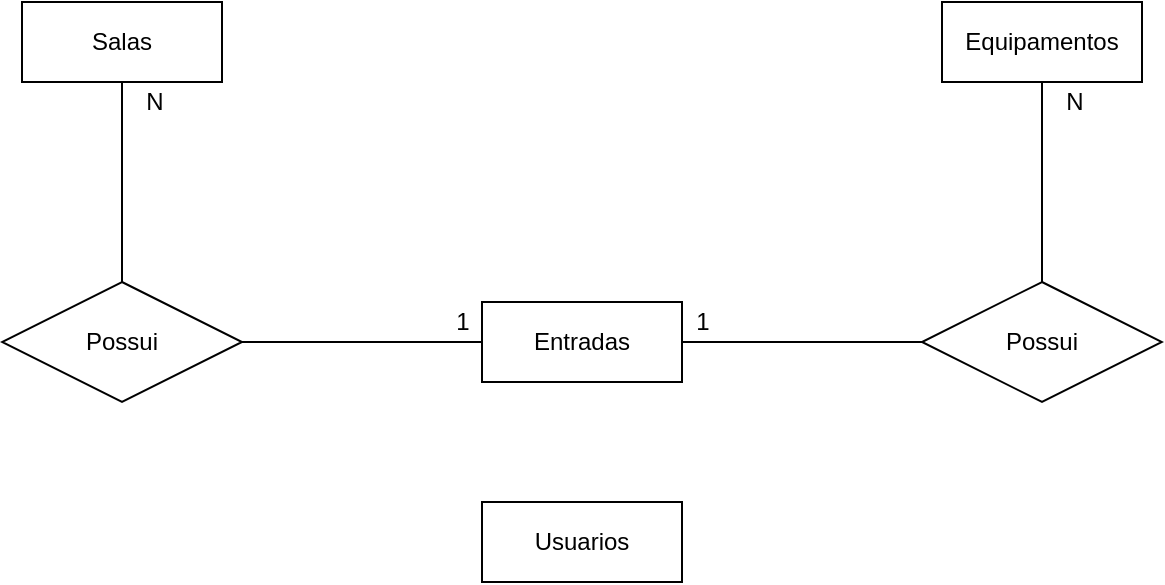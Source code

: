 <mxfile version="14.9.4" type="device" pages="2"><diagram id="EhGjlhVjRYMuVPQfZodZ" name="Conceitual"><mxGraphModel dx="1422" dy="780" grid="1" gridSize="10" guides="1" tooltips="1" connect="1" arrows="1" fold="1" page="1" pageScale="1" pageWidth="827" pageHeight="1169" math="0" shadow="0"><root><mxCell id="0"/><mxCell id="1" parent="0"/><mxCell id="Q-w7nccQl7MX7sNB38M4-11" style="edgeStyle=orthogonalEdgeStyle;rounded=0;orthogonalLoop=1;jettySize=auto;html=1;exitX=0.5;exitY=1;exitDx=0;exitDy=0;endArrow=none;endFill=0;" parent="1" source="S2VCLomtMEfEHiZBraln-1" target="Q-w7nccQl7MX7sNB38M4-8" edge="1"><mxGeometry relative="1" as="geometry"/></mxCell><mxCell id="S2VCLomtMEfEHiZBraln-1" value="Salas" style="whiteSpace=wrap;html=1;align=center;" parent="1" vertex="1"><mxGeometry x="134" y="280" width="100" height="40" as="geometry"/></mxCell><mxCell id="S2VCLomtMEfEHiZBraln-2" value="Equipamentos" style="whiteSpace=wrap;html=1;align=center;" parent="1" vertex="1"><mxGeometry x="594" y="280" width="100" height="40" as="geometry"/></mxCell><mxCell id="S2VCLomtMEfEHiZBraln-3" value="Usuarios" style="whiteSpace=wrap;html=1;align=center;" parent="1" vertex="1"><mxGeometry x="364" y="530" width="100" height="40" as="geometry"/></mxCell><mxCell id="Q-w7nccQl7MX7sNB38M4-12" style="edgeStyle=orthogonalEdgeStyle;rounded=0;orthogonalLoop=1;jettySize=auto;html=1;exitX=1;exitY=0.5;exitDx=0;exitDy=0;entryX=0;entryY=0.5;entryDx=0;entryDy=0;endArrow=none;endFill=0;" parent="1" source="Q-w7nccQl7MX7sNB38M4-8" target="Q-w7nccQl7MX7sNB38M4-10" edge="1"><mxGeometry relative="1" as="geometry"/></mxCell><mxCell id="Q-w7nccQl7MX7sNB38M4-8" value="Possui" style="shape=rhombus;perimeter=rhombusPerimeter;whiteSpace=wrap;html=1;align=center;" parent="1" vertex="1"><mxGeometry x="124" y="420" width="120" height="60" as="geometry"/></mxCell><mxCell id="Q-w7nccQl7MX7sNB38M4-14" style="edgeStyle=orthogonalEdgeStyle;rounded=0;orthogonalLoop=1;jettySize=auto;html=1;exitX=0.5;exitY=0;exitDx=0;exitDy=0;endArrow=none;endFill=0;" parent="1" source="Q-w7nccQl7MX7sNB38M4-9" target="S2VCLomtMEfEHiZBraln-2" edge="1"><mxGeometry relative="1" as="geometry"/></mxCell><mxCell id="Q-w7nccQl7MX7sNB38M4-9" value="Possui" style="shape=rhombus;perimeter=rhombusPerimeter;whiteSpace=wrap;html=1;align=center;" parent="1" vertex="1"><mxGeometry x="584" y="420" width="120" height="60" as="geometry"/></mxCell><mxCell id="Q-w7nccQl7MX7sNB38M4-13" style="edgeStyle=orthogonalEdgeStyle;rounded=0;orthogonalLoop=1;jettySize=auto;html=1;exitX=1;exitY=0.5;exitDx=0;exitDy=0;endArrow=none;endFill=0;" parent="1" source="Q-w7nccQl7MX7sNB38M4-10" target="Q-w7nccQl7MX7sNB38M4-9" edge="1"><mxGeometry relative="1" as="geometry"/></mxCell><mxCell id="Q-w7nccQl7MX7sNB38M4-10" value="Entradas" style="whiteSpace=wrap;html=1;align=center;" parent="1" vertex="1"><mxGeometry x="364" y="430" width="100" height="40" as="geometry"/></mxCell><mxCell id="Q-w7nccQl7MX7sNB38M4-15" value="N" style="text;html=1;align=center;verticalAlign=middle;resizable=0;points=[];autosize=1;strokeColor=none;" parent="1" vertex="1"><mxGeometry x="190" y="320" width="20" height="20" as="geometry"/></mxCell><mxCell id="Q-w7nccQl7MX7sNB38M4-16" value="N" style="text;html=1;align=center;verticalAlign=middle;resizable=0;points=[];autosize=1;strokeColor=none;" parent="1" vertex="1"><mxGeometry x="650" y="320" width="20" height="20" as="geometry"/></mxCell><mxCell id="Q-w7nccQl7MX7sNB38M4-17" value="1" style="text;html=1;align=center;verticalAlign=middle;resizable=0;points=[];autosize=1;strokeColor=none;" parent="1" vertex="1"><mxGeometry x="344" y="430" width="20" height="20" as="geometry"/></mxCell><mxCell id="Q-w7nccQl7MX7sNB38M4-18" value="1" style="text;html=1;align=center;verticalAlign=middle;resizable=0;points=[];autosize=1;strokeColor=none;" parent="1" vertex="1"><mxGeometry x="464" y="430" width="20" height="20" as="geometry"/></mxCell></root></mxGraphModel></diagram><diagram id="_S83LHhtalfi880O7zvO" name="Lógico"><mxGraphModel dx="1422" dy="780" grid="1" gridSize="10" guides="1" tooltips="1" connect="1" arrows="1" fold="1" page="1" pageScale="1" pageWidth="827" pageHeight="1169" math="0" shadow="0"><root><mxCell id="_rmVbJW2BwgXVWROn8iZ-0"/><mxCell id="_rmVbJW2BwgXVWROn8iZ-1" parent="_rmVbJW2BwgXVWROn8iZ-0"/><mxCell id="_rmVbJW2BwgXVWROn8iZ-2" value="Salas" style="shape=table;startSize=30;container=1;collapsible=1;childLayout=tableLayout;fixedRows=1;rowLines=0;fontStyle=1;align=center;resizeLast=1;" parent="_rmVbJW2BwgXVWROn8iZ-1" vertex="1"><mxGeometry x="100" y="200" width="180" height="240" as="geometry"/></mxCell><mxCell id="_rmVbJW2BwgXVWROn8iZ-3" value="" style="shape=partialRectangle;collapsible=0;dropTarget=0;pointerEvents=0;fillColor=none;top=0;left=0;bottom=1;right=0;points=[[0,0.5],[1,0.5]];portConstraint=eastwest;" parent="_rmVbJW2BwgXVWROn8iZ-2" vertex="1"><mxGeometry y="30" width="180" height="30" as="geometry"/></mxCell><mxCell id="_rmVbJW2BwgXVWROn8iZ-4" value="PK" style="shape=partialRectangle;connectable=0;fillColor=none;top=0;left=0;bottom=0;right=0;fontStyle=1;overflow=hidden;" parent="_rmVbJW2BwgXVWROn8iZ-3" vertex="1"><mxGeometry width="30" height="30" as="geometry"/></mxCell><mxCell id="_rmVbJW2BwgXVWROn8iZ-5" value="idSala" style="shape=partialRectangle;connectable=0;fillColor=none;top=0;left=0;bottom=0;right=0;align=left;spacingLeft=6;fontStyle=5;overflow=hidden;" parent="_rmVbJW2BwgXVWROn8iZ-3" vertex="1"><mxGeometry x="30" width="150" height="30" as="geometry"/></mxCell><mxCell id="_rmVbJW2BwgXVWROn8iZ-6" value="" style="shape=partialRectangle;collapsible=0;dropTarget=0;pointerEvents=0;fillColor=none;top=0;left=0;bottom=0;right=0;points=[[0,0.5],[1,0.5]];portConstraint=eastwest;" parent="_rmVbJW2BwgXVWROn8iZ-2" vertex="1"><mxGeometry y="60" width="180" height="30" as="geometry"/></mxCell><mxCell id="_rmVbJW2BwgXVWROn8iZ-7" value="" style="shape=partialRectangle;connectable=0;fillColor=none;top=0;left=0;bottom=0;right=0;editable=1;overflow=hidden;" parent="_rmVbJW2BwgXVWROn8iZ-6" vertex="1"><mxGeometry width="30" height="30" as="geometry"/></mxCell><mxCell id="_rmVbJW2BwgXVWROn8iZ-8" value="instituicao" style="shape=partialRectangle;connectable=0;fillColor=none;top=0;left=0;bottom=0;right=0;align=left;spacingLeft=6;overflow=hidden;" parent="_rmVbJW2BwgXVWROn8iZ-6" vertex="1"><mxGeometry x="30" width="150" height="30" as="geometry"/></mxCell><mxCell id="I936xZA9KLjqquapIo6g-0" value="" style="shape=partialRectangle;collapsible=0;dropTarget=0;pointerEvents=0;fillColor=none;top=0;left=0;bottom=0;right=0;points=[[0,0.5],[1,0.5]];portConstraint=eastwest;" vertex="1" parent="_rmVbJW2BwgXVWROn8iZ-2"><mxGeometry y="90" width="180" height="30" as="geometry"/></mxCell><mxCell id="I936xZA9KLjqquapIo6g-1" value="" style="shape=partialRectangle;connectable=0;fillColor=none;top=0;left=0;bottom=0;right=0;editable=1;overflow=hidden;" vertex="1" parent="I936xZA9KLjqquapIo6g-0"><mxGeometry width="30" height="30" as="geometry"/></mxCell><mxCell id="I936xZA9KLjqquapIo6g-2" value="andar" style="shape=partialRectangle;connectable=0;fillColor=none;top=0;left=0;bottom=0;right=0;align=left;spacingLeft=6;overflow=hidden;" vertex="1" parent="I936xZA9KLjqquapIo6g-0"><mxGeometry x="30" width="150" height="30" as="geometry"/></mxCell><mxCell id="_rmVbJW2BwgXVWROn8iZ-9" value="" style="shape=partialRectangle;collapsible=0;dropTarget=0;pointerEvents=0;fillColor=none;top=0;left=0;bottom=0;right=0;points=[[0,0.5],[1,0.5]];portConstraint=eastwest;" parent="_rmVbJW2BwgXVWROn8iZ-2" vertex="1"><mxGeometry y="120" width="180" height="30" as="geometry"/></mxCell><mxCell id="_rmVbJW2BwgXVWROn8iZ-10" value="" style="shape=partialRectangle;connectable=0;fillColor=none;top=0;left=0;bottom=0;right=0;editable=1;overflow=hidden;" parent="_rmVbJW2BwgXVWROn8iZ-9" vertex="1"><mxGeometry width="30" height="30" as="geometry"/></mxCell><mxCell id="_rmVbJW2BwgXVWROn8iZ-11" value="nome" style="shape=partialRectangle;connectable=0;fillColor=none;top=0;left=0;bottom=0;right=0;align=left;spacingLeft=6;overflow=hidden;" parent="_rmVbJW2BwgXVWROn8iZ-9" vertex="1"><mxGeometry x="30" width="150" height="30" as="geometry"/></mxCell><mxCell id="_rmVbJW2BwgXVWROn8iZ-12" value="" style="shape=partialRectangle;collapsible=0;dropTarget=0;pointerEvents=0;fillColor=none;top=0;left=0;bottom=0;right=0;points=[[0,0.5],[1,0.5]];portConstraint=eastwest;" parent="_rmVbJW2BwgXVWROn8iZ-2" vertex="1"><mxGeometry y="150" width="180" height="30" as="geometry"/></mxCell><mxCell id="_rmVbJW2BwgXVWROn8iZ-13" value="" style="shape=partialRectangle;connectable=0;fillColor=none;top=0;left=0;bottom=0;right=0;editable=1;overflow=hidden;" parent="_rmVbJW2BwgXVWROn8iZ-12" vertex="1"><mxGeometry width="30" height="30" as="geometry"/></mxCell><mxCell id="_rmVbJW2BwgXVWROn8iZ-14" value="metragemSala" style="shape=partialRectangle;connectable=0;fillColor=none;top=0;left=0;bottom=0;right=0;align=left;spacingLeft=6;overflow=hidden;" parent="_rmVbJW2BwgXVWROn8iZ-12" vertex="1"><mxGeometry x="30" width="150" height="30" as="geometry"/></mxCell><mxCell id="I936xZA9KLjqquapIo6g-3" value="" style="shape=partialRectangle;collapsible=0;dropTarget=0;pointerEvents=0;fillColor=none;top=0;left=0;bottom=0;right=0;points=[[0,0.5],[1,0.5]];portConstraint=eastwest;" vertex="1" parent="_rmVbJW2BwgXVWROn8iZ-2"><mxGeometry y="180" width="180" height="30" as="geometry"/></mxCell><mxCell id="I936xZA9KLjqquapIo6g-4" value="" style="shape=partialRectangle;connectable=0;fillColor=none;top=0;left=0;bottom=0;right=0;editable=1;overflow=hidden;" vertex="1" parent="I936xZA9KLjqquapIo6g-3"><mxGeometry width="30" height="30" as="geometry"/></mxCell><mxCell id="I936xZA9KLjqquapIo6g-5" value="cep" style="shape=partialRectangle;connectable=0;fillColor=none;top=0;left=0;bottom=0;right=0;align=left;spacingLeft=6;overflow=hidden;" vertex="1" parent="I936xZA9KLjqquapIo6g-3"><mxGeometry x="30" width="150" height="30" as="geometry"/></mxCell><mxCell id="I936xZA9KLjqquapIo6g-6" value="" style="shape=partialRectangle;collapsible=0;dropTarget=0;pointerEvents=0;fillColor=none;top=0;left=0;bottom=0;right=0;points=[[0,0.5],[1,0.5]];portConstraint=eastwest;" vertex="1" parent="_rmVbJW2BwgXVWROn8iZ-2"><mxGeometry y="210" width="180" height="30" as="geometry"/></mxCell><mxCell id="I936xZA9KLjqquapIo6g-7" value="" style="shape=partialRectangle;connectable=0;fillColor=none;top=0;left=0;bottom=0;right=0;editable=1;overflow=hidden;" vertex="1" parent="I936xZA9KLjqquapIo6g-6"><mxGeometry width="30" height="30" as="geometry"/></mxCell><mxCell id="I936xZA9KLjqquapIo6g-8" value="telefone" style="shape=partialRectangle;connectable=0;fillColor=none;top=0;left=0;bottom=0;right=0;align=left;spacingLeft=6;overflow=hidden;" vertex="1" parent="I936xZA9KLjqquapIo6g-6"><mxGeometry x="30" width="150" height="30" as="geometry"/></mxCell><mxCell id="_rmVbJW2BwgXVWROn8iZ-15" value="Usuarios" style="shape=table;startSize=30;container=1;collapsible=1;childLayout=tableLayout;fixedRows=1;rowLines=0;fontStyle=1;align=center;resizeLast=1;" parent="_rmVbJW2BwgXVWROn8iZ-1" vertex="1"><mxGeometry x="100" y="460" width="180" height="150" as="geometry"/></mxCell><mxCell id="_rmVbJW2BwgXVWROn8iZ-16" value="" style="shape=partialRectangle;collapsible=0;dropTarget=0;pointerEvents=0;fillColor=none;top=0;left=0;bottom=1;right=0;points=[[0,0.5],[1,0.5]];portConstraint=eastwest;" parent="_rmVbJW2BwgXVWROn8iZ-15" vertex="1"><mxGeometry y="30" width="180" height="30" as="geometry"/></mxCell><mxCell id="_rmVbJW2BwgXVWROn8iZ-17" value="PK" style="shape=partialRectangle;connectable=0;fillColor=none;top=0;left=0;bottom=0;right=0;fontStyle=1;overflow=hidden;" parent="_rmVbJW2BwgXVWROn8iZ-16" vertex="1"><mxGeometry width="30" height="30" as="geometry"/></mxCell><mxCell id="_rmVbJW2BwgXVWROn8iZ-18" value="idUsuario" style="shape=partialRectangle;connectable=0;fillColor=none;top=0;left=0;bottom=0;right=0;align=left;spacingLeft=6;fontStyle=5;overflow=hidden;" parent="_rmVbJW2BwgXVWROn8iZ-16" vertex="1"><mxGeometry x="30" width="150" height="30" as="geometry"/></mxCell><mxCell id="_rmVbJW2BwgXVWROn8iZ-19" value="" style="shape=partialRectangle;collapsible=0;dropTarget=0;pointerEvents=0;fillColor=none;top=0;left=0;bottom=0;right=0;points=[[0,0.5],[1,0.5]];portConstraint=eastwest;" parent="_rmVbJW2BwgXVWROn8iZ-15" vertex="1"><mxGeometry y="60" width="180" height="30" as="geometry"/></mxCell><mxCell id="_rmVbJW2BwgXVWROn8iZ-20" value="" style="shape=partialRectangle;connectable=0;fillColor=none;top=0;left=0;bottom=0;right=0;editable=1;overflow=hidden;" parent="_rmVbJW2BwgXVWROn8iZ-19" vertex="1"><mxGeometry width="30" height="30" as="geometry"/></mxCell><mxCell id="_rmVbJW2BwgXVWROn8iZ-21" value="email" style="shape=partialRectangle;connectable=0;fillColor=none;top=0;left=0;bottom=0;right=0;align=left;spacingLeft=6;overflow=hidden;" parent="_rmVbJW2BwgXVWROn8iZ-19" vertex="1"><mxGeometry x="30" width="150" height="30" as="geometry"/></mxCell><mxCell id="_rmVbJW2BwgXVWROn8iZ-22" value="" style="shape=partialRectangle;collapsible=0;dropTarget=0;pointerEvents=0;fillColor=none;top=0;left=0;bottom=0;right=0;points=[[0,0.5],[1,0.5]];portConstraint=eastwest;" parent="_rmVbJW2BwgXVWROn8iZ-15" vertex="1"><mxGeometry y="90" width="180" height="30" as="geometry"/></mxCell><mxCell id="_rmVbJW2BwgXVWROn8iZ-23" value="" style="shape=partialRectangle;connectable=0;fillColor=none;top=0;left=0;bottom=0;right=0;editable=1;overflow=hidden;" parent="_rmVbJW2BwgXVWROn8iZ-22" vertex="1"><mxGeometry width="30" height="30" as="geometry"/></mxCell><mxCell id="_rmVbJW2BwgXVWROn8iZ-24" value="senha" style="shape=partialRectangle;connectable=0;fillColor=none;top=0;left=0;bottom=0;right=0;align=left;spacingLeft=6;overflow=hidden;" parent="_rmVbJW2BwgXVWROn8iZ-22" vertex="1"><mxGeometry x="30" width="150" height="30" as="geometry"/></mxCell><mxCell id="_rmVbJW2BwgXVWROn8iZ-25" value="" style="shape=partialRectangle;collapsible=0;dropTarget=0;pointerEvents=0;fillColor=none;top=0;left=0;bottom=0;right=0;points=[[0,0.5],[1,0.5]];portConstraint=eastwest;" parent="_rmVbJW2BwgXVWROn8iZ-15" vertex="1"><mxGeometry y="120" width="180" height="30" as="geometry"/></mxCell><mxCell id="_rmVbJW2BwgXVWROn8iZ-26" value="" style="shape=partialRectangle;connectable=0;fillColor=none;top=0;left=0;bottom=0;right=0;editable=1;overflow=hidden;" parent="_rmVbJW2BwgXVWROn8iZ-25" vertex="1"><mxGeometry width="30" height="30" as="geometry"/></mxCell><mxCell id="_rmVbJW2BwgXVWROn8iZ-27" value="nome" style="shape=partialRectangle;connectable=0;fillColor=none;top=0;left=0;bottom=0;right=0;align=left;spacingLeft=6;overflow=hidden;" parent="_rmVbJW2BwgXVWROn8iZ-25" vertex="1"><mxGeometry x="30" width="150" height="30" as="geometry"/></mxCell><mxCell id="_rmVbJW2BwgXVWROn8iZ-28" value="Equipamentos" style="shape=table;startSize=30;container=1;collapsible=1;childLayout=tableLayout;fixedRows=1;rowLines=0;fontStyle=1;align=center;resizeLast=1;" parent="_rmVbJW2BwgXVWROn8iZ-1" vertex="1"><mxGeometry x="600" y="200" width="180" height="240" as="geometry"/></mxCell><mxCell id="_rmVbJW2BwgXVWROn8iZ-29" value="" style="shape=partialRectangle;collapsible=0;dropTarget=0;pointerEvents=0;fillColor=none;top=0;left=0;bottom=1;right=0;points=[[0,0.5],[1,0.5]];portConstraint=eastwest;" parent="_rmVbJW2BwgXVWROn8iZ-28" vertex="1"><mxGeometry y="30" width="180" height="30" as="geometry"/></mxCell><mxCell id="_rmVbJW2BwgXVWROn8iZ-30" value="PK" style="shape=partialRectangle;connectable=0;fillColor=none;top=0;left=0;bottom=0;right=0;fontStyle=1;overflow=hidden;" parent="_rmVbJW2BwgXVWROn8iZ-29" vertex="1"><mxGeometry width="30" height="30" as="geometry"/></mxCell><mxCell id="_rmVbJW2BwgXVWROn8iZ-31" value="idEquipamento" style="shape=partialRectangle;connectable=0;fillColor=none;top=0;left=0;bottom=0;right=0;align=left;spacingLeft=6;fontStyle=5;overflow=hidden;" parent="_rmVbJW2BwgXVWROn8iZ-29" vertex="1"><mxGeometry x="30" width="150" height="30" as="geometry"/></mxCell><mxCell id="_rmVbJW2BwgXVWROn8iZ-32" value="" style="shape=partialRectangle;collapsible=0;dropTarget=0;pointerEvents=0;fillColor=none;top=0;left=0;bottom=0;right=0;points=[[0,0.5],[1,0.5]];portConstraint=eastwest;" parent="_rmVbJW2BwgXVWROn8iZ-28" vertex="1"><mxGeometry y="60" width="180" height="30" as="geometry"/></mxCell><mxCell id="_rmVbJW2BwgXVWROn8iZ-33" value="" style="shape=partialRectangle;connectable=0;fillColor=none;top=0;left=0;bottom=0;right=0;editable=1;overflow=hidden;" parent="_rmVbJW2BwgXVWROn8iZ-32" vertex="1"><mxGeometry width="30" height="30" as="geometry"/></mxCell><mxCell id="_rmVbJW2BwgXVWROn8iZ-34" value="marca" style="shape=partialRectangle;connectable=0;fillColor=none;top=0;left=0;bottom=0;right=0;align=left;spacingLeft=6;overflow=hidden;" parent="_rmVbJW2BwgXVWROn8iZ-32" vertex="1"><mxGeometry x="30" width="150" height="30" as="geometry"/></mxCell><mxCell id="_rmVbJW2BwgXVWROn8iZ-35" value="" style="shape=partialRectangle;collapsible=0;dropTarget=0;pointerEvents=0;fillColor=none;top=0;left=0;bottom=0;right=0;points=[[0,0.5],[1,0.5]];portConstraint=eastwest;" parent="_rmVbJW2BwgXVWROn8iZ-28" vertex="1"><mxGeometry y="90" width="180" height="30" as="geometry"/></mxCell><mxCell id="_rmVbJW2BwgXVWROn8iZ-36" value="" style="shape=partialRectangle;connectable=0;fillColor=none;top=0;left=0;bottom=0;right=0;editable=1;overflow=hidden;" parent="_rmVbJW2BwgXVWROn8iZ-35" vertex="1"><mxGeometry width="30" height="30" as="geometry"/></mxCell><mxCell id="_rmVbJW2BwgXVWROn8iZ-37" value="tipoEquipamento" style="shape=partialRectangle;connectable=0;fillColor=none;top=0;left=0;bottom=0;right=0;align=left;spacingLeft=6;overflow=hidden;" parent="_rmVbJW2BwgXVWROn8iZ-35" vertex="1"><mxGeometry x="30" width="150" height="30" as="geometry"/></mxCell><mxCell id="_rmVbJW2BwgXVWROn8iZ-38" value="" style="shape=partialRectangle;collapsible=0;dropTarget=0;pointerEvents=0;fillColor=none;top=0;left=0;bottom=0;right=0;points=[[0,0.5],[1,0.5]];portConstraint=eastwest;" parent="_rmVbJW2BwgXVWROn8iZ-28" vertex="1"><mxGeometry y="120" width="180" height="30" as="geometry"/></mxCell><mxCell id="_rmVbJW2BwgXVWROn8iZ-39" value="" style="shape=partialRectangle;connectable=0;fillColor=none;top=0;left=0;bottom=0;right=0;editable=1;overflow=hidden;" parent="_rmVbJW2BwgXVWROn8iZ-38" vertex="1"><mxGeometry width="30" height="30" as="geometry"/></mxCell><mxCell id="_rmVbJW2BwgXVWROn8iZ-40" value="numSerie" style="shape=partialRectangle;connectable=0;fillColor=none;top=0;left=0;bottom=0;right=0;align=left;spacingLeft=6;overflow=hidden;" parent="_rmVbJW2BwgXVWROn8iZ-38" vertex="1"><mxGeometry x="30" width="150" height="30" as="geometry"/></mxCell><mxCell id="_rmVbJW2BwgXVWROn8iZ-49" value="" style="shape=partialRectangle;collapsible=0;dropTarget=0;pointerEvents=0;fillColor=none;top=0;left=0;bottom=0;right=0;points=[[0,0.5],[1,0.5]];portConstraint=eastwest;" parent="_rmVbJW2BwgXVWROn8iZ-28" vertex="1"><mxGeometry y="150" width="180" height="30" as="geometry"/></mxCell><mxCell id="_rmVbJW2BwgXVWROn8iZ-50" value="" style="shape=partialRectangle;connectable=0;fillColor=none;top=0;left=0;bottom=0;right=0;editable=1;overflow=hidden;" parent="_rmVbJW2BwgXVWROn8iZ-49" vertex="1"><mxGeometry width="30" height="30" as="geometry"/></mxCell><mxCell id="_rmVbJW2BwgXVWROn8iZ-51" value="descricao" style="shape=partialRectangle;connectable=0;fillColor=none;top=0;left=0;bottom=0;right=0;align=left;spacingLeft=6;overflow=hidden;" parent="_rmVbJW2BwgXVWROn8iZ-49" vertex="1"><mxGeometry x="30" width="150" height="30" as="geometry"/></mxCell><mxCell id="_rmVbJW2BwgXVWROn8iZ-53" value="" style="shape=partialRectangle;collapsible=0;dropTarget=0;pointerEvents=0;fillColor=none;top=0;left=0;bottom=0;right=0;points=[[0,0.5],[1,0.5]];portConstraint=eastwest;" parent="_rmVbJW2BwgXVWROn8iZ-28" vertex="1"><mxGeometry y="180" width="180" height="30" as="geometry"/></mxCell><mxCell id="_rmVbJW2BwgXVWROn8iZ-54" value="" style="shape=partialRectangle;connectable=0;fillColor=none;top=0;left=0;bottom=0;right=0;editable=1;overflow=hidden;" parent="_rmVbJW2BwgXVWROn8iZ-53" vertex="1"><mxGeometry width="30" height="30" as="geometry"/></mxCell><mxCell id="_rmVbJW2BwgXVWROn8iZ-55" value="numPatrimonio" style="shape=partialRectangle;connectable=0;fillColor=none;top=0;left=0;bottom=0;right=0;align=left;spacingLeft=6;overflow=hidden;" parent="_rmVbJW2BwgXVWROn8iZ-53" vertex="1"><mxGeometry x="30" width="150" height="30" as="geometry"/></mxCell><mxCell id="_rmVbJW2BwgXVWROn8iZ-57" value="" style="shape=partialRectangle;collapsible=0;dropTarget=0;pointerEvents=0;fillColor=none;top=0;left=0;bottom=0;right=0;points=[[0,0.5],[1,0.5]];portConstraint=eastwest;" parent="_rmVbJW2BwgXVWROn8iZ-28" vertex="1"><mxGeometry y="210" width="180" height="30" as="geometry"/></mxCell><mxCell id="_rmVbJW2BwgXVWROn8iZ-58" value="" style="shape=partialRectangle;connectable=0;fillColor=none;top=0;left=0;bottom=0;right=0;editable=1;overflow=hidden;" parent="_rmVbJW2BwgXVWROn8iZ-57" vertex="1"><mxGeometry width="30" height="30" as="geometry"/></mxCell><mxCell id="_rmVbJW2BwgXVWROn8iZ-59" value="ativo" style="shape=partialRectangle;connectable=0;fillColor=none;top=0;left=0;bottom=0;right=0;align=left;spacingLeft=6;overflow=hidden;" parent="_rmVbJW2BwgXVWROn8iZ-57" vertex="1"><mxGeometry x="30" width="150" height="30" as="geometry"/></mxCell><mxCell id="K2IKS__Gq81eHtm2-FWR-0" value="Entradas" style="shape=table;startSize=30;container=1;collapsible=1;childLayout=tableLayout;fixedRows=1;rowLines=0;fontStyle=1;align=center;resizeLast=1;" parent="_rmVbJW2BwgXVWROn8iZ-1" vertex="1"><mxGeometry x="350" y="200" width="180" height="180" as="geometry"/></mxCell><mxCell id="K2IKS__Gq81eHtm2-FWR-1" value="" style="shape=partialRectangle;collapsible=0;dropTarget=0;pointerEvents=0;fillColor=none;top=0;left=0;bottom=1;right=0;points=[[0,0.5],[1,0.5]];portConstraint=eastwest;" parent="K2IKS__Gq81eHtm2-FWR-0" vertex="1"><mxGeometry y="30" width="180" height="30" as="geometry"/></mxCell><mxCell id="K2IKS__Gq81eHtm2-FWR-2" value="PK" style="shape=partialRectangle;connectable=0;fillColor=none;top=0;left=0;bottom=0;right=0;fontStyle=1;overflow=hidden;" parent="K2IKS__Gq81eHtm2-FWR-1" vertex="1"><mxGeometry width="30" height="30" as="geometry"/></mxCell><mxCell id="K2IKS__Gq81eHtm2-FWR-3" value="idEntrada" style="shape=partialRectangle;connectable=0;fillColor=none;top=0;left=0;bottom=0;right=0;align=left;spacingLeft=6;fontStyle=5;overflow=hidden;" parent="K2IKS__Gq81eHtm2-FWR-1" vertex="1"><mxGeometry x="30" width="150" height="30" as="geometry"/></mxCell><mxCell id="yklldbDC7i32j_sk-5Dh-0" value="" style="shape=partialRectangle;collapsible=0;dropTarget=0;pointerEvents=0;fillColor=none;top=0;left=0;bottom=1;right=0;points=[[0,0.5],[1,0.5]];portConstraint=eastwest;" parent="K2IKS__Gq81eHtm2-FWR-0" vertex="1"><mxGeometry y="60" width="180" height="30" as="geometry"/></mxCell><mxCell id="yklldbDC7i32j_sk-5Dh-1" value="FK" style="shape=partialRectangle;connectable=0;fillColor=none;top=0;left=0;bottom=0;right=0;fontStyle=1;overflow=hidden;" parent="yklldbDC7i32j_sk-5Dh-0" vertex="1"><mxGeometry width="30" height="30" as="geometry"/></mxCell><mxCell id="yklldbDC7i32j_sk-5Dh-2" value="idSala" style="shape=partialRectangle;connectable=0;fillColor=none;top=0;left=0;bottom=0;right=0;align=left;spacingLeft=6;fontStyle=5;overflow=hidden;" parent="yklldbDC7i32j_sk-5Dh-0" vertex="1"><mxGeometry x="30" width="150" height="30" as="geometry"/></mxCell><mxCell id="_rmVbJW2BwgXVWROn8iZ-45" value="" style="shape=partialRectangle;collapsible=0;dropTarget=0;pointerEvents=0;fillColor=none;top=0;left=0;bottom=1;right=0;points=[[0,0.5],[1,0.5]];portConstraint=eastwest;" parent="K2IKS__Gq81eHtm2-FWR-0" vertex="1"><mxGeometry y="90" width="180" height="30" as="geometry"/></mxCell><mxCell id="_rmVbJW2BwgXVWROn8iZ-46" value="FK" style="shape=partialRectangle;connectable=0;fillColor=none;top=0;left=0;bottom=0;right=0;fontStyle=1;overflow=hidden;" parent="_rmVbJW2BwgXVWROn8iZ-45" vertex="1"><mxGeometry width="30" height="30" as="geometry"/></mxCell><mxCell id="_rmVbJW2BwgXVWROn8iZ-47" value="idEquipamento" style="shape=partialRectangle;connectable=0;fillColor=none;top=0;left=0;bottom=0;right=0;align=left;spacingLeft=6;fontStyle=5;overflow=hidden;" parent="_rmVbJW2BwgXVWROn8iZ-45" vertex="1"><mxGeometry x="30" width="150" height="30" as="geometry"/></mxCell><mxCell id="K2IKS__Gq81eHtm2-FWR-4" value="" style="shape=partialRectangle;collapsible=0;dropTarget=0;pointerEvents=0;fillColor=none;top=0;left=0;bottom=0;right=0;points=[[0,0.5],[1,0.5]];portConstraint=eastwest;" parent="K2IKS__Gq81eHtm2-FWR-0" vertex="1"><mxGeometry y="120" width="180" height="30" as="geometry"/></mxCell><mxCell id="K2IKS__Gq81eHtm2-FWR-5" value="" style="shape=partialRectangle;connectable=0;fillColor=none;top=0;left=0;bottom=0;right=0;editable=1;overflow=hidden;" parent="K2IKS__Gq81eHtm2-FWR-4" vertex="1"><mxGeometry width="30" height="30" as="geometry"/></mxCell><mxCell id="K2IKS__Gq81eHtm2-FWR-6" value="dataEntrada" style="shape=partialRectangle;connectable=0;fillColor=none;top=0;left=0;bottom=0;right=0;align=left;spacingLeft=6;overflow=hidden;" parent="K2IKS__Gq81eHtm2-FWR-4" vertex="1"><mxGeometry x="30" width="150" height="30" as="geometry"/></mxCell><mxCell id="MR-EzPCQ1u9-AeowNgHo-16" value="" style="shape=partialRectangle;collapsible=0;dropTarget=0;pointerEvents=0;fillColor=none;top=0;left=0;bottom=0;right=0;points=[[0,0.5],[1,0.5]];portConstraint=eastwest;" parent="K2IKS__Gq81eHtm2-FWR-0" vertex="1"><mxGeometry y="150" width="180" height="30" as="geometry"/></mxCell><mxCell id="MR-EzPCQ1u9-AeowNgHo-17" value="" style="shape=partialRectangle;connectable=0;fillColor=none;top=0;left=0;bottom=0;right=0;editable=1;overflow=hidden;" parent="MR-EzPCQ1u9-AeowNgHo-16" vertex="1"><mxGeometry width="30" height="30" as="geometry"/></mxCell><mxCell id="MR-EzPCQ1u9-AeowNgHo-18" value="dataSaida" style="shape=partialRectangle;connectable=0;fillColor=none;top=0;left=0;bottom=0;right=0;align=left;spacingLeft=6;overflow=hidden;" parent="MR-EzPCQ1u9-AeowNgHo-16" vertex="1"><mxGeometry x="30" width="150" height="30" as="geometry"/></mxCell><mxCell id="yklldbDC7i32j_sk-5Dh-3" value="" style="edgeStyle=entityRelationEdgeStyle;fontSize=12;html=1;endArrow=ERoneToMany;" parent="_rmVbJW2BwgXVWROn8iZ-1" source="_rmVbJW2BwgXVWROn8iZ-29" target="yklldbDC7i32j_sk-5Dh-0" edge="1"><mxGeometry width="100" height="100" relative="1" as="geometry"><mxPoint x="360" y="350" as="sourcePoint"/><mxPoint x="460" y="250" as="targetPoint"/></mxGeometry></mxCell><mxCell id="yklldbDC7i32j_sk-5Dh-4" value="" style="edgeStyle=entityRelationEdgeStyle;fontSize=12;html=1;endArrow=ERoneToMany;" parent="_rmVbJW2BwgXVWROn8iZ-1" source="_rmVbJW2BwgXVWROn8iZ-3" target="_rmVbJW2BwgXVWROn8iZ-45" edge="1"><mxGeometry width="100" height="100" relative="1" as="geometry"><mxPoint x="360" y="350" as="sourcePoint"/><mxPoint x="460" y="250" as="targetPoint"/></mxGeometry></mxCell></root></mxGraphModel></diagram></mxfile>